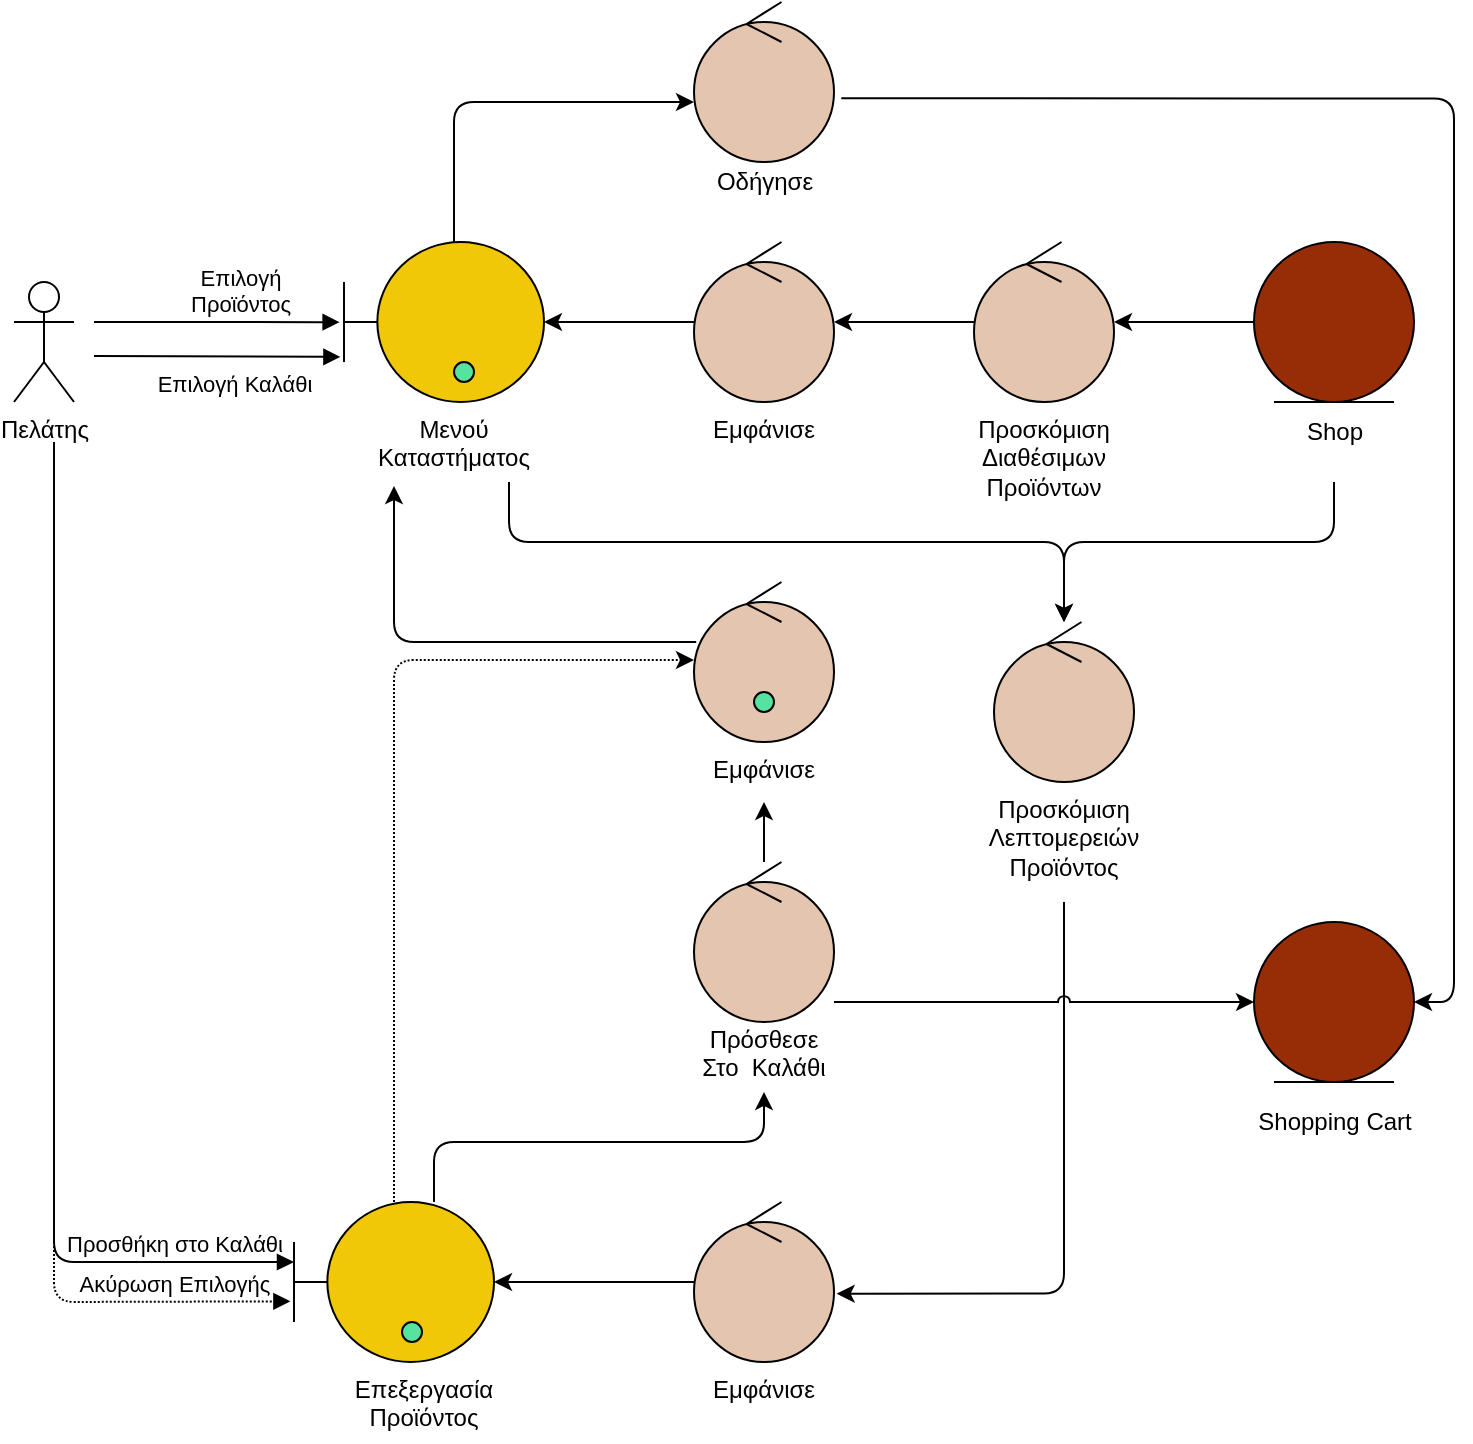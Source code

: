 <mxfile version="18.1.2" type="device"><diagram id="zcoCYk0MwmlNHEV_Ya2c" name="Page-1"><mxGraphModel dx="1221" dy="708" grid="1" gridSize="10" guides="1" tooltips="1" connect="1" arrows="1" fold="1" page="1" pageScale="1" pageWidth="827" pageHeight="1169" math="0" shadow="0"><root><mxCell id="0"/><mxCell id="1" parent="0"/><mxCell id="AWsgn_kP7Mf79uoAPg4a-1" style="edgeStyle=orthogonalEdgeStyle;rounded=0;orthogonalLoop=1;jettySize=auto;html=1;" parent="1" source="AWsgn_kP7Mf79uoAPg4a-2" target="AWsgn_kP7Mf79uoAPg4a-4" edge="1"><mxGeometry relative="1" as="geometry"/></mxCell><mxCell id="AWsgn_kP7Mf79uoAPg4a-2" value="" style="ellipse;shape=umlControl;whiteSpace=wrap;html=1;fillColor=#E4C5AF;" parent="1" vertex="1"><mxGeometry x="350" y="180" width="70" height="80" as="geometry"/></mxCell><mxCell id="AWsgn_kP7Mf79uoAPg4a-3" style="edgeStyle=orthogonalEdgeStyle;rounded=1;orthogonalLoop=1;jettySize=auto;html=1;exitX=0.75;exitY=1;exitDx=0;exitDy=0;" parent="1" source="AWsgn_kP7Mf79uoAPg4a-27" target="AWsgn_kP7Mf79uoAPg4a-16" edge="1"><mxGeometry relative="1" as="geometry"><Array as="points"><mxPoint x="258" y="330.0"/><mxPoint x="535" y="330.0"/></Array></mxGeometry></mxCell><mxCell id="AWsgn_kP7Mf79uoAPg4a-46" style="edgeStyle=orthogonalEdgeStyle;rounded=1;jumpStyle=arc;orthogonalLoop=1;jettySize=auto;html=1;entryX=0;entryY=0.625;entryDx=0;entryDy=0;entryPerimeter=0;" parent="1" source="AWsgn_kP7Mf79uoAPg4a-4" target="AWsgn_kP7Mf79uoAPg4a-47" edge="1"><mxGeometry relative="1" as="geometry"><mxPoint x="310" y="120" as="targetPoint"/><Array as="points"><mxPoint x="230" y="110"/></Array></mxGeometry></mxCell><mxCell id="AWsgn_kP7Mf79uoAPg4a-4" value="" style="shape=umlBoundary;whiteSpace=wrap;html=1;fillColor=#F0C808;" parent="1" vertex="1"><mxGeometry x="175" y="180" width="100" height="80" as="geometry"/></mxCell><mxCell id="AWsgn_kP7Mf79uoAPg4a-5" value="Επιλογή &lt;br&gt;Προϊόντος" style="html=1;verticalAlign=bottom;endArrow=block;rounded=0;entryX=-0.022;entryY=0.501;entryDx=0;entryDy=0;entryPerimeter=0;labelBackgroundColor=none;" parent="1" target="AWsgn_kP7Mf79uoAPg4a-4" edge="1"><mxGeometry x="0.189" width="80" relative="1" as="geometry"><mxPoint x="50" y="220" as="sourcePoint"/><mxPoint x="350" y="120" as="targetPoint"/><Array as="points"><mxPoint x="50" y="220"/></Array><mxPoint as="offset"/></mxGeometry></mxCell><mxCell id="AWsgn_kP7Mf79uoAPg4a-6" style="edgeStyle=orthogonalEdgeStyle;rounded=0;orthogonalLoop=1;jettySize=auto;html=1;" parent="1" source="AWsgn_kP7Mf79uoAPg4a-7" target="AWsgn_kP7Mf79uoAPg4a-2" edge="1"><mxGeometry relative="1" as="geometry"/></mxCell><mxCell id="AWsgn_kP7Mf79uoAPg4a-7" value="" style="ellipse;shape=umlControl;whiteSpace=wrap;html=1;fillColor=#E4C5AF;" parent="1" vertex="1"><mxGeometry x="490" y="180" width="70" height="80" as="geometry"/></mxCell><mxCell id="AWsgn_kP7Mf79uoAPg4a-9" style="edgeStyle=orthogonalEdgeStyle;rounded=1;orthogonalLoop=1;jettySize=auto;html=1;entryX=0.5;entryY=1;entryDx=0;entryDy=0;" parent="1" source="AWsgn_kP7Mf79uoAPg4a-11" target="AWsgn_kP7Mf79uoAPg4a-38" edge="1"><mxGeometry relative="1" as="geometry"><Array as="points"><mxPoint x="220" y="630"/><mxPoint x="385" y="630"/></Array></mxGeometry></mxCell><mxCell id="AWsgn_kP7Mf79uoAPg4a-10" style="edgeStyle=orthogonalEdgeStyle;rounded=1;orthogonalLoop=1;jettySize=auto;html=1;dashed=1;dashPattern=1 1;" parent="1" source="AWsgn_kP7Mf79uoAPg4a-11" edge="1"><mxGeometry relative="1" as="geometry"><Array as="points"><mxPoint x="200" y="389"/></Array><mxPoint x="350" y="389" as="targetPoint"/></mxGeometry></mxCell><mxCell id="AWsgn_kP7Mf79uoAPg4a-11" value="" style="shape=umlBoundary;whiteSpace=wrap;html=1;fillColor=#F0C808;" parent="1" vertex="1"><mxGeometry x="150" y="660" width="100" height="80" as="geometry"/></mxCell><mxCell id="AWsgn_kP7Mf79uoAPg4a-12" style="edgeStyle=orthogonalEdgeStyle;rounded=0;orthogonalLoop=1;jettySize=auto;html=1;" parent="1" source="AWsgn_kP7Mf79uoAPg4a-14" target="AWsgn_kP7Mf79uoAPg4a-7" edge="1"><mxGeometry relative="1" as="geometry"/></mxCell><mxCell id="AWsgn_kP7Mf79uoAPg4a-13" style="edgeStyle=orthogonalEdgeStyle;rounded=1;orthogonalLoop=1;jettySize=auto;html=1;exitX=0.5;exitY=1;exitDx=0;exitDy=0;" parent="1" target="AWsgn_kP7Mf79uoAPg4a-16" edge="1"><mxGeometry relative="1" as="geometry"><mxPoint x="670" y="350.0" as="targetPoint"/><Array as="points"><mxPoint x="670" y="330.0"/><mxPoint x="535" y="330.0"/></Array><mxPoint x="670" y="300" as="sourcePoint"/></mxGeometry></mxCell><mxCell id="AWsgn_kP7Mf79uoAPg4a-14" value="" style="ellipse;shape=umlEntity;whiteSpace=wrap;html=1;fillColor=#972D07;" parent="1" vertex="1"><mxGeometry x="630" y="180" width="80" height="80" as="geometry"/></mxCell><mxCell id="AWsgn_kP7Mf79uoAPg4a-15" style="edgeStyle=orthogonalEdgeStyle;rounded=1;orthogonalLoop=1;jettySize=auto;html=1;entryX=1.019;entryY=0.573;entryDx=0;entryDy=0;entryPerimeter=0;" parent="1" source="AWsgn_kP7Mf79uoAPg4a-28" target="AWsgn_kP7Mf79uoAPg4a-18" edge="1"><mxGeometry relative="1" as="geometry"><mxPoint x="525" y="610.0" as="targetPoint"/><Array as="points"><mxPoint x="535" y="706.0"/></Array><mxPoint x="525" y="580.0" as="sourcePoint"/></mxGeometry></mxCell><mxCell id="AWsgn_kP7Mf79uoAPg4a-16" value="" style="ellipse;shape=umlControl;whiteSpace=wrap;html=1;fillColor=#E4C5AF;" parent="1" vertex="1"><mxGeometry x="500" y="370.0" width="70" height="80" as="geometry"/></mxCell><mxCell id="AWsgn_kP7Mf79uoAPg4a-17" style="edgeStyle=orthogonalEdgeStyle;rounded=0;orthogonalLoop=1;jettySize=auto;html=1;" parent="1" source="AWsgn_kP7Mf79uoAPg4a-18" target="AWsgn_kP7Mf79uoAPg4a-11" edge="1"><mxGeometry relative="1" as="geometry"/></mxCell><mxCell id="AWsgn_kP7Mf79uoAPg4a-18" value="" style="ellipse;shape=umlControl;whiteSpace=wrap;html=1;fillColor=#E4C5AF;" parent="1" vertex="1"><mxGeometry x="350" y="660.0" width="70" height="80" as="geometry"/></mxCell><mxCell id="AWsgn_kP7Mf79uoAPg4a-19" value="Προσθήκη στο Καλάθι" style="html=1;verticalAlign=bottom;endArrow=block;rounded=1;entryX=0;entryY=0.375;entryDx=0;entryDy=0;entryPerimeter=0;align=center;labelBackgroundColor=none;" parent="1" target="AWsgn_kP7Mf79uoAPg4a-11" edge="1"><mxGeometry x="0.774" width="80" relative="1" as="geometry"><mxPoint x="30" y="280" as="sourcePoint"/><mxPoint x="60" y="340.0" as="targetPoint"/><Array as="points"><mxPoint x="30" y="690.0"/></Array><mxPoint as="offset"/></mxGeometry></mxCell><mxCell id="AWsgn_kP7Mf79uoAPg4a-20" style="edgeStyle=orthogonalEdgeStyle;rounded=1;orthogonalLoop=1;jettySize=auto;html=1;" parent="1" source="AWsgn_kP7Mf79uoAPg4a-21" edge="1"><mxGeometry relative="1" as="geometry"><mxPoint x="200" y="302" as="targetPoint"/><Array as="points"><mxPoint x="200" y="380"/><mxPoint x="200" y="302"/></Array></mxGeometry></mxCell><mxCell id="AWsgn_kP7Mf79uoAPg4a-21" value="" style="ellipse;shape=umlControl;whiteSpace=wrap;html=1;fillColor=#E4C5AF;" parent="1" vertex="1"><mxGeometry x="350" y="350.0" width="70" height="80" as="geometry"/></mxCell><mxCell id="AWsgn_kP7Mf79uoAPg4a-22" value="Επιλογή Καλάθι" style="html=1;verticalAlign=bottom;endArrow=block;rounded=1;fillColor=#008a00;strokeColor=#000000;align=center;labelBackgroundColor=none;entryX=-0.018;entryY=0.718;entryDx=0;entryDy=0;entryPerimeter=0;edgeStyle=orthogonalEdgeStyle;" parent="1" target="AWsgn_kP7Mf79uoAPg4a-4" edge="1"><mxGeometry x="0.138" y="-23" width="80" relative="1" as="geometry"><mxPoint x="50" y="237" as="sourcePoint"/><mxPoint x="170" y="300.0" as="targetPoint"/><Array as="points"><mxPoint x="50" y="237"/><mxPoint x="60" y="237"/></Array><mxPoint as="offset"/></mxGeometry></mxCell><mxCell id="AWsgn_kP7Mf79uoAPg4a-24" value="Πελάτης" style="shape=umlActor;verticalLabelPosition=bottom;verticalAlign=top;html=1;outlineConnect=0;" parent="1" vertex="1"><mxGeometry x="10" y="200" width="30" height="60" as="geometry"/></mxCell><mxCell id="AWsgn_kP7Mf79uoAPg4a-25" value="&lt;meta charset=&quot;utf-8&quot;&gt;&lt;span style=&quot;color: rgb(0, 0, 0); font-family: helvetica; font-size: 12px; font-style: normal; font-weight: 400; letter-spacing: normal; text-indent: 0px; text-transform: none; word-spacing: 0px; display: inline; float: none;&quot;&gt;Προσκόμιση&lt;/span&gt;&lt;br style=&quot;color: rgb(0, 0, 0); font-family: helvetica; font-size: 12px; font-style: normal; font-weight: 400; letter-spacing: normal; text-indent: 0px; text-transform: none; word-spacing: 0px;&quot;&gt;&lt;span style=&quot;color: rgb(0, 0, 0); font-family: helvetica; font-size: 12px; font-style: normal; font-weight: 400; letter-spacing: normal; text-indent: 0px; text-transform: none; word-spacing: 0px; display: inline; float: none;&quot;&gt;Διαθέσιμων&lt;/span&gt;&lt;br style=&quot;color: rgb(0, 0, 0); font-family: helvetica; font-size: 12px; font-style: normal; font-weight: 400; letter-spacing: normal; text-indent: 0px; text-transform: none; word-spacing: 0px;&quot;&gt;&lt;span style=&quot;color: rgb(0, 0, 0); font-family: helvetica; font-size: 12px; font-style: normal; font-weight: 400; letter-spacing: normal; text-indent: 0px; text-transform: none; word-spacing: 0px; display: inline; float: none;&quot;&gt;Προϊόντων&lt;/span&gt;" style="text;whiteSpace=wrap;html=1;align=center;labelBackgroundColor=none;" parent="1" vertex="1"><mxGeometry x="475" y="260.0" width="100" height="60" as="geometry"/></mxCell><mxCell id="AWsgn_kP7Mf79uoAPg4a-26" value="&lt;meta charset=&quot;utf-8&quot;&gt;&lt;span style=&quot;color: rgb(0, 0, 0); font-family: helvetica; font-size: 12px; font-style: normal; font-weight: 400; letter-spacing: normal; text-indent: 0px; text-transform: none; word-spacing: 0px; display: inline; float: none;&quot;&gt;Εμφάνισε&lt;/span&gt;" style="text;whiteSpace=wrap;html=1;align=center;labelBackgroundColor=none;" parent="1" vertex="1"><mxGeometry x="345" y="260.0" width="80" height="30" as="geometry"/></mxCell><mxCell id="AWsgn_kP7Mf79uoAPg4a-27" value="&lt;meta charset=&quot;utf-8&quot;&gt;&lt;span style=&quot;color: rgb(0, 0, 0); font-family: helvetica; font-size: 12px; font-style: normal; font-weight: 400; letter-spacing: normal; text-indent: 0px; text-transform: none; word-spacing: 0px; display: inline; float: none;&quot;&gt;Μενού&lt;/span&gt;&lt;br style=&quot;color: rgb(0, 0, 0); font-family: helvetica; font-size: 12px; font-style: normal; font-weight: 400; letter-spacing: normal; text-indent: 0px; text-transform: none; word-spacing: 0px;&quot;&gt;&lt;span style=&quot;color: rgb(0, 0, 0); font-family: helvetica; font-size: 12px; font-style: normal; font-weight: 400; letter-spacing: normal; text-indent: 0px; text-transform: none; word-spacing: 0px; display: inline; float: none;&quot;&gt;Καταστήματος&lt;/span&gt;" style="text;whiteSpace=wrap;html=1;align=center;labelBackgroundColor=none;" parent="1" vertex="1"><mxGeometry x="175" y="260.0" width="110" height="40" as="geometry"/></mxCell><mxCell id="AWsgn_kP7Mf79uoAPg4a-28" value="&lt;meta charset=&quot;utf-8&quot;&gt;&lt;span style=&quot;color: rgb(0, 0, 0); font-family: helvetica; font-size: 12px; font-style: normal; font-weight: 400; letter-spacing: normal; text-indent: 0px; text-transform: none; word-spacing: 0px; display: inline; float: none;&quot;&gt;Προσκόμιση&lt;/span&gt;&lt;br style=&quot;color: rgb(0, 0, 0); font-family: helvetica; font-size: 12px; font-style: normal; font-weight: 400; letter-spacing: normal; text-indent: 0px; text-transform: none; word-spacing: 0px;&quot;&gt;&lt;span style=&quot;color: rgb(0, 0, 0); font-family: helvetica; font-size: 12px; font-style: normal; font-weight: 400; letter-spacing: normal; text-indent: 0px; text-transform: none; word-spacing: 0px; display: inline; float: none;&quot;&gt;Λεπτομερειών&lt;/span&gt;&lt;br style=&quot;color: rgb(0, 0, 0); font-family: helvetica; font-size: 12px; font-style: normal; font-weight: 400; letter-spacing: normal; text-indent: 0px; text-transform: none; word-spacing: 0px;&quot;&gt;&lt;span style=&quot;color: rgb(0, 0, 0); font-family: helvetica; font-size: 12px; font-style: normal; font-weight: 400; letter-spacing: normal; text-indent: 0px; text-transform: none; word-spacing: 0px; display: inline; float: none;&quot;&gt;Προϊόντος&lt;/span&gt;" style="text;whiteSpace=wrap;html=1;align=center;labelBackgroundColor=none;" parent="1" vertex="1"><mxGeometry x="480" y="450.0" width="110" height="60" as="geometry"/></mxCell><mxCell id="AWsgn_kP7Mf79uoAPg4a-29" value="&lt;meta charset=&quot;utf-8&quot;&gt;&lt;span style=&quot;color: rgb(0, 0, 0); font-family: helvetica; font-size: 12px; font-style: normal; font-weight: 400; letter-spacing: normal; text-indent: 0px; text-transform: none; word-spacing: 0px; display: inline; float: none;&quot;&gt;Εμφάνισε&lt;/span&gt;" style="text;whiteSpace=wrap;html=1;align=center;labelBackgroundColor=none;" parent="1" vertex="1"><mxGeometry x="345" y="740.0" width="80" height="30" as="geometry"/></mxCell><mxCell id="AWsgn_kP7Mf79uoAPg4a-30" value="&lt;meta charset=&quot;utf-8&quot;&gt;&lt;span style=&quot;color: rgb(0, 0, 0); font-family: helvetica; font-size: 12px; font-style: normal; font-weight: 400; letter-spacing: normal; text-indent: 0px; text-transform: none; word-spacing: 0px; display: inline; float: none;&quot;&gt;Επεξεργασία&lt;/span&gt;&lt;br style=&quot;color: rgb(0, 0, 0); font-family: helvetica; font-size: 12px; font-style: normal; font-weight: 400; letter-spacing: normal; text-indent: 0px; text-transform: none; word-spacing: 0px;&quot;&gt;&lt;span style=&quot;color: rgb(0, 0, 0); font-family: helvetica; font-size: 12px; font-style: normal; font-weight: 400; letter-spacing: normal; text-indent: 0px; text-transform: none; word-spacing: 0px; display: inline; float: none;&quot;&gt;Προϊόντος&lt;/span&gt;" style="text;whiteSpace=wrap;html=1;align=center;labelBackgroundColor=none;" parent="1" vertex="1"><mxGeometry x="165" y="740.0" width="100" height="40" as="geometry"/></mxCell><mxCell id="AWsgn_kP7Mf79uoAPg4a-31" value="&lt;meta charset=&quot;utf-8&quot;&gt;&lt;span style=&quot;color: rgb(0, 0, 0); font-family: helvetica; font-size: 12px; font-style: normal; font-weight: 400; letter-spacing: normal; text-indent: 0px; text-transform: none; word-spacing: 0px; display: inline; float: none;&quot;&gt;Εμφάνισε&lt;/span&gt;" style="text;whiteSpace=wrap;html=1;align=center;labelBackgroundColor=none;" parent="1" vertex="1"><mxGeometry x="345" y="430.0" width="80" height="30" as="geometry"/></mxCell><mxCell id="AWsgn_kP7Mf79uoAPg4a-33" value="Ακύρωση Επιλογής" style="html=1;verticalAlign=bottom;endArrow=block;rounded=1;entryX=-0.018;entryY=0.621;entryDx=0;entryDy=0;entryPerimeter=0;align=center;labelBackgroundColor=none;dashed=1;dashPattern=1 1;" parent="1" target="AWsgn_kP7Mf79uoAPg4a-11" edge="1"><mxGeometry x="0.784" width="80" relative="1" as="geometry"><mxPoint x="30" y="290" as="sourcePoint"/><mxPoint x="170" y="550.0" as="targetPoint"/><Array as="points"><mxPoint x="30" y="710.0"/></Array><mxPoint as="offset"/></mxGeometry></mxCell><mxCell id="AWsgn_kP7Mf79uoAPg4a-34" value="" style="ellipse;shape=umlEntity;whiteSpace=wrap;html=1;fillColor=#972D07;" parent="1" vertex="1"><mxGeometry x="630" y="520.0" width="80" height="80" as="geometry"/></mxCell><mxCell id="AWsgn_kP7Mf79uoAPg4a-35" style="edgeStyle=orthogonalEdgeStyle;rounded=1;orthogonalLoop=1;jettySize=auto;html=1;entryX=0;entryY=0.5;entryDx=0;entryDy=0;jumpStyle=arc;" parent="1" target="AWsgn_kP7Mf79uoAPg4a-34" edge="1"><mxGeometry relative="1" as="geometry"><mxPoint x="365" y="490" as="targetPoint"/><mxPoint x="420" y="560" as="sourcePoint"/></mxGeometry></mxCell><mxCell id="AWsgn_kP7Mf79uoAPg4a-36" style="edgeStyle=orthogonalEdgeStyle;rounded=1;orthogonalLoop=1;jettySize=auto;html=1;" parent="1" source="AWsgn_kP7Mf79uoAPg4a-37" target="AWsgn_kP7Mf79uoAPg4a-31" edge="1"><mxGeometry relative="1" as="geometry"/></mxCell><mxCell id="AWsgn_kP7Mf79uoAPg4a-37" value="" style="ellipse;shape=umlControl;whiteSpace=wrap;html=1;fillColor=#E4C5AF;" parent="1" vertex="1"><mxGeometry x="350" y="490.0" width="70" height="80" as="geometry"/></mxCell><mxCell id="AWsgn_kP7Mf79uoAPg4a-38" value="&lt;span style=&quot;color: rgb(0, 0, 0); font-family: helvetica; font-size: 12px; font-style: normal; font-weight: 400; letter-spacing: normal; text-indent: 0px; text-transform: none; word-spacing: 0px; display: inline; float: none;&quot;&gt;Πρόσθεσε&lt;br&gt;Στο&amp;nbsp; Καλάθι&lt;br&gt;&lt;/span&gt;" style="text;whiteSpace=wrap;html=1;align=center;labelBackgroundColor=none;" parent="1" vertex="1"><mxGeometry x="345" y="565.0" width="80" height="40" as="geometry"/></mxCell><mxCell id="AWsgn_kP7Mf79uoAPg4a-39" value="" style="shape=ellipse;fillColor=#56E39F;strokeColor=default;html=1;sketch=0;" parent="1" vertex="1"><mxGeometry x="204" y="720" width="10" height="10" as="geometry"/></mxCell><mxCell id="AWsgn_kP7Mf79uoAPg4a-40" value="" style="shape=ellipse;fillColor=#56E39F;strokeColor=default;html=1;sketch=0;" parent="1" vertex="1"><mxGeometry x="380" y="405" width="10" height="10" as="geometry"/></mxCell><mxCell id="AWsgn_kP7Mf79uoAPg4a-41" value="" style="shape=ellipse;fillColor=#56E39F;strokeColor=default;html=1;sketch=0;" parent="1" vertex="1"><mxGeometry x="230" y="240" width="10" height="10" as="geometry"/></mxCell><mxCell id="AWsgn_kP7Mf79uoAPg4a-43" value="Shop" style="text;html=1;align=center;verticalAlign=middle;resizable=0;points=[];autosize=1;strokeColor=none;fillColor=none;" parent="1" vertex="1"><mxGeometry x="650" y="265" width="40" height="20" as="geometry"/></mxCell><mxCell id="AWsgn_kP7Mf79uoAPg4a-44" value="Shopping Cart" style="text;html=1;align=center;verticalAlign=middle;resizable=0;points=[];autosize=1;strokeColor=none;fillColor=none;" parent="1" vertex="1"><mxGeometry x="625" y="610" width="90" height="20" as="geometry"/></mxCell><mxCell id="AWsgn_kP7Mf79uoAPg4a-49" style="edgeStyle=orthogonalEdgeStyle;rounded=1;jumpStyle=arc;orthogonalLoop=1;jettySize=auto;html=1;entryX=1;entryY=0.5;entryDx=0;entryDy=0;exitX=1.052;exitY=0.602;exitDx=0;exitDy=0;exitPerimeter=0;" parent="1" source="AWsgn_kP7Mf79uoAPg4a-47" target="AWsgn_kP7Mf79uoAPg4a-34" edge="1"><mxGeometry relative="1" as="geometry"/></mxCell><mxCell id="AWsgn_kP7Mf79uoAPg4a-47" value="" style="ellipse;shape=umlControl;whiteSpace=wrap;html=1;fillColor=#E4C5AF;" parent="1" vertex="1"><mxGeometry x="350" y="60" width="70" height="80" as="geometry"/></mxCell><mxCell id="AWsgn_kP7Mf79uoAPg4a-48" value="Οδήγησε" style="text;html=1;align=center;verticalAlign=middle;resizable=0;points=[];autosize=1;strokeColor=none;fillColor=none;" parent="1" vertex="1"><mxGeometry x="355" y="140" width="60" height="20" as="geometry"/></mxCell></root></mxGraphModel></diagram></mxfile>